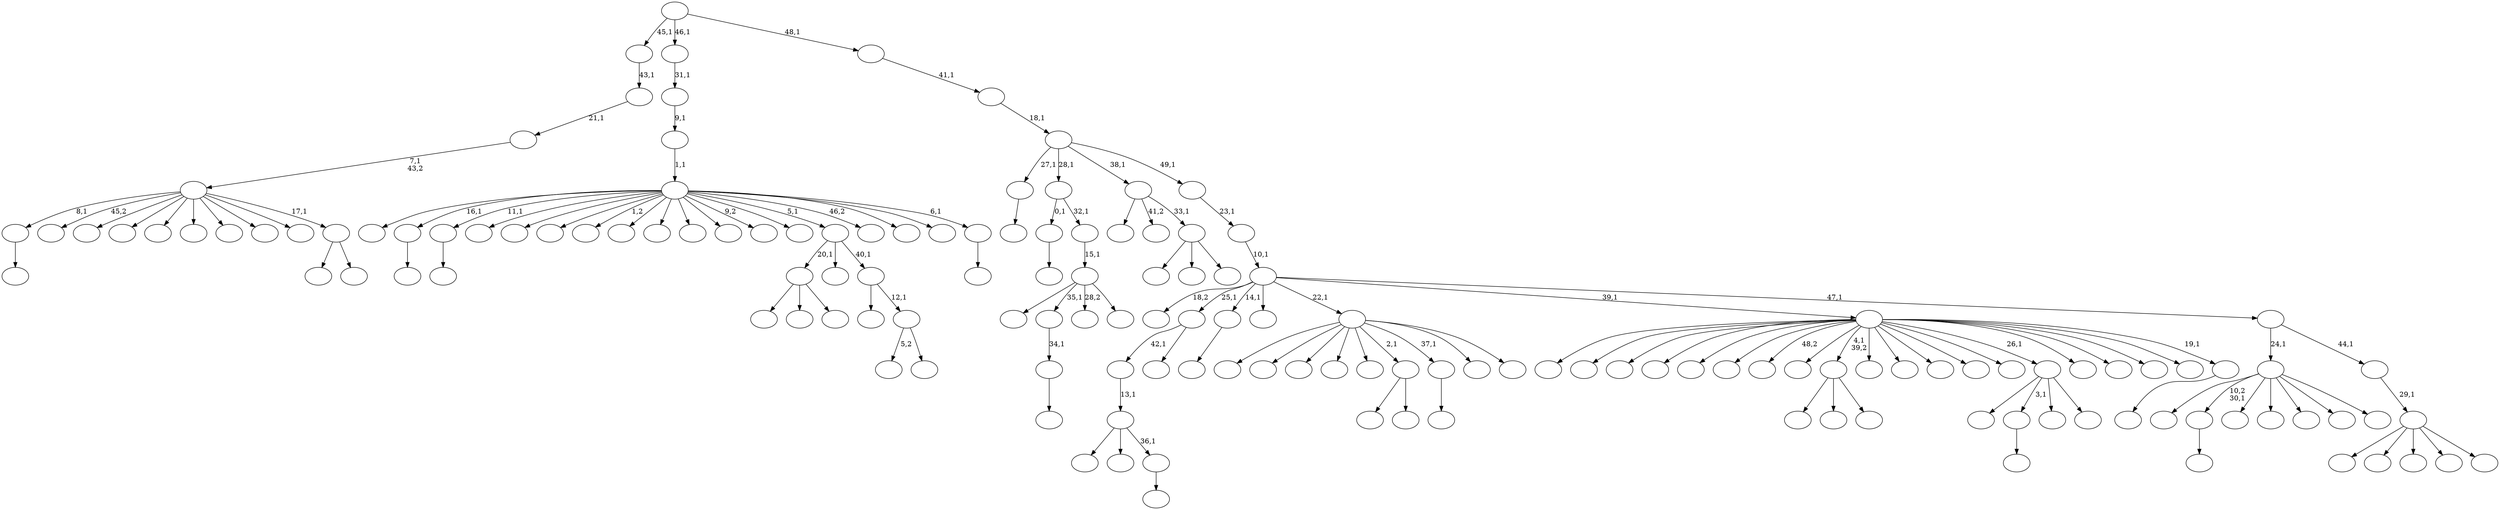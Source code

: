 digraph T {
	150 [label=""]
	149 [label=""]
	148 [label=""]
	147 [label=""]
	146 [label=""]
	145 [label=""]
	144 [label=""]
	143 [label=""]
	142 [label=""]
	141 [label=""]
	140 [label=""]
	139 [label=""]
	138 [label=""]
	137 [label=""]
	136 [label=""]
	135 [label=""]
	134 [label=""]
	133 [label=""]
	132 [label=""]
	131 [label=""]
	130 [label=""]
	129 [label=""]
	128 [label=""]
	127 [label=""]
	126 [label=""]
	125 [label=""]
	124 [label=""]
	123 [label=""]
	122 [label=""]
	121 [label=""]
	120 [label=""]
	119 [label=""]
	118 [label=""]
	117 [label=""]
	116 [label=""]
	115 [label=""]
	114 [label=""]
	113 [label=""]
	112 [label=""]
	111 [label=""]
	110 [label=""]
	109 [label=""]
	108 [label=""]
	107 [label=""]
	106 [label=""]
	105 [label=""]
	104 [label=""]
	103 [label=""]
	102 [label=""]
	101 [label=""]
	100 [label=""]
	99 [label=""]
	98 [label=""]
	97 [label=""]
	96 [label=""]
	95 [label=""]
	94 [label=""]
	93 [label=""]
	92 [label=""]
	91 [label=""]
	90 [label=""]
	89 [label=""]
	88 [label=""]
	87 [label=""]
	86 [label=""]
	85 [label=""]
	84 [label=""]
	83 [label=""]
	82 [label=""]
	81 [label=""]
	80 [label=""]
	79 [label=""]
	78 [label=""]
	77 [label=""]
	76 [label=""]
	75 [label=""]
	74 [label=""]
	73 [label=""]
	72 [label=""]
	71 [label=""]
	70 [label=""]
	69 [label=""]
	68 [label=""]
	67 [label=""]
	66 [label=""]
	65 [label=""]
	64 [label=""]
	63 [label=""]
	62 [label=""]
	61 [label=""]
	60 [label=""]
	59 [label=""]
	58 [label=""]
	57 [label=""]
	56 [label=""]
	55 [label=""]
	54 [label=""]
	53 [label=""]
	52 [label=""]
	51 [label=""]
	50 [label=""]
	49 [label=""]
	48 [label=""]
	47 [label=""]
	46 [label=""]
	45 [label=""]
	44 [label=""]
	43 [label=""]
	42 [label=""]
	41 [label=""]
	40 [label=""]
	39 [label=""]
	38 [label=""]
	37 [label=""]
	36 [label=""]
	35 [label=""]
	34 [label=""]
	33 [label=""]
	32 [label=""]
	31 [label=""]
	30 [label=""]
	29 [label=""]
	28 [label=""]
	27 [label=""]
	26 [label=""]
	25 [label=""]
	24 [label=""]
	23 [label=""]
	22 [label=""]
	21 [label=""]
	20 [label=""]
	19 [label=""]
	18 [label=""]
	17 [label=""]
	16 [label=""]
	15 [label=""]
	14 [label=""]
	13 [label=""]
	12 [label=""]
	11 [label=""]
	10 [label=""]
	9 [label=""]
	8 [label=""]
	7 [label=""]
	6 [label=""]
	5 [label=""]
	4 [label=""]
	3 [label=""]
	2 [label=""]
	1 [label=""]
	0 [label=""]
	147 -> 148 [label=""]
	138 -> 139 [label=""]
	132 -> 133 [label=""]
	131 -> 145 [label=""]
	131 -> 135 [label=""]
	131 -> 132 [label="36,1"]
	130 -> 131 [label="13,1"]
	126 -> 127 [label=""]
	121 -> 122 [label=""]
	117 -> 118 [label=""]
	116 -> 117 [label="34,1"]
	97 -> 113 [label=""]
	97 -> 112 [label=""]
	97 -> 98 [label=""]
	92 -> 93 [label=""]
	86 -> 87 [label=""]
	76 -> 124 [label=""]
	76 -> 110 [label=""]
	76 -> 77 [label=""]
	73 -> 130 [label="42,1"]
	73 -> 74 [label=""]
	68 -> 69 [label=""]
	62 -> 88 [label=""]
	62 -> 63 [label=""]
	60 -> 120 [label=""]
	60 -> 116 [label="35,1"]
	60 -> 99 [label="28,2"]
	60 -> 61 [label=""]
	59 -> 60 [label="15,1"]
	58 -> 86 [label="0,1"]
	58 -> 59 [label="32,1"]
	55 -> 56 [label=""]
	53 -> 54 [label=""]
	50 -> 85 [label="5,2"]
	50 -> 51 [label=""]
	49 -> 84 [label=""]
	49 -> 50 [label="12,1"]
	48 -> 76 [label="20,1"]
	48 -> 64 [label=""]
	48 -> 49 [label="40,1"]
	39 -> 146 [label=""]
	39 -> 68 [label="3,1"]
	39 -> 45 [label=""]
	39 -> 40 [label=""]
	36 -> 101 [label=""]
	36 -> 92 [label="10,2\n30,1"]
	36 -> 78 [label=""]
	36 -> 66 [label=""]
	36 -> 57 [label=""]
	36 -> 44 [label=""]
	36 -> 37 [label=""]
	34 -> 150 [label=""]
	34 -> 144 [label=""]
	34 -> 136 [label=""]
	34 -> 125 [label=""]
	34 -> 71 [label=""]
	34 -> 62 [label="2,1"]
	34 -> 55 [label="37,1"]
	34 -> 38 [label=""]
	34 -> 35 [label=""]
	27 -> 28 [label=""]
	26 -> 141 [label=""]
	26 -> 140 [label=""]
	26 -> 137 [label=""]
	26 -> 128 [label=""]
	26 -> 114 [label=""]
	26 -> 107 [label=""]
	26 -> 104 [label="48,2"]
	26 -> 100 [label=""]
	26 -> 97 [label="4,1\n39,2"]
	26 -> 95 [label=""]
	26 -> 90 [label=""]
	26 -> 67 [label=""]
	26 -> 65 [label=""]
	26 -> 47 [label=""]
	26 -> 39 [label="26,1"]
	26 -> 33 [label=""]
	26 -> 32 [label=""]
	26 -> 31 [label=""]
	26 -> 29 [label=""]
	26 -> 27 [label="19,1"]
	24 -> 119 [label=""]
	24 -> 102 [label=""]
	24 -> 25 [label=""]
	23 -> 94 [label=""]
	23 -> 72 [label="41,2"]
	23 -> 24 [label="33,1"]
	21 -> 83 [label=""]
	21 -> 22 [label=""]
	20 -> 147 [label="8,1"]
	20 -> 134 [label="45,2"]
	20 -> 129 [label=""]
	20 -> 123 [label=""]
	20 -> 105 [label=""]
	20 -> 82 [label=""]
	20 -> 80 [label=""]
	20 -> 52 [label=""]
	20 -> 30 [label=""]
	20 -> 21 [label="17,1"]
	19 -> 20 [label="7,1\n43,2"]
	18 -> 19 [label="21,1"]
	17 -> 18 [label="43,1"]
	15 -> 16 [label=""]
	14 -> 143 [label=""]
	14 -> 138 [label="16,1"]
	14 -> 126 [label="11,1"]
	14 -> 111 [label=""]
	14 -> 108 [label=""]
	14 -> 106 [label=""]
	14 -> 103 [label="1,2"]
	14 -> 96 [label=""]
	14 -> 91 [label=""]
	14 -> 89 [label=""]
	14 -> 81 [label=""]
	14 -> 79 [label="9,2"]
	14 -> 75 [label=""]
	14 -> 48 [label="5,1"]
	14 -> 46 [label="46,2"]
	14 -> 43 [label=""]
	14 -> 41 [label=""]
	14 -> 15 [label="6,1"]
	13 -> 14 [label="1,1"]
	12 -> 13 [label="9,1"]
	11 -> 12 [label="31,1"]
	9 -> 149 [label=""]
	9 -> 142 [label=""]
	9 -> 109 [label=""]
	9 -> 70 [label=""]
	9 -> 10 [label=""]
	8 -> 9 [label="29,1"]
	7 -> 36 [label="24,1"]
	7 -> 8 [label="44,1"]
	6 -> 115 [label="18,2"]
	6 -> 73 [label="25,1"]
	6 -> 53 [label="14,1"]
	6 -> 42 [label=""]
	6 -> 34 [label="22,1"]
	6 -> 26 [label="39,1"]
	6 -> 7 [label="47,1"]
	5 -> 6 [label="10,1"]
	4 -> 5 [label="23,1"]
	3 -> 121 [label="27,1"]
	3 -> 58 [label="28,1"]
	3 -> 23 [label="38,1"]
	3 -> 4 [label="49,1"]
	2 -> 3 [label="18,1"]
	1 -> 2 [label="41,1"]
	0 -> 17 [label="45,1"]
	0 -> 11 [label="46,1"]
	0 -> 1 [label="48,1"]
}
